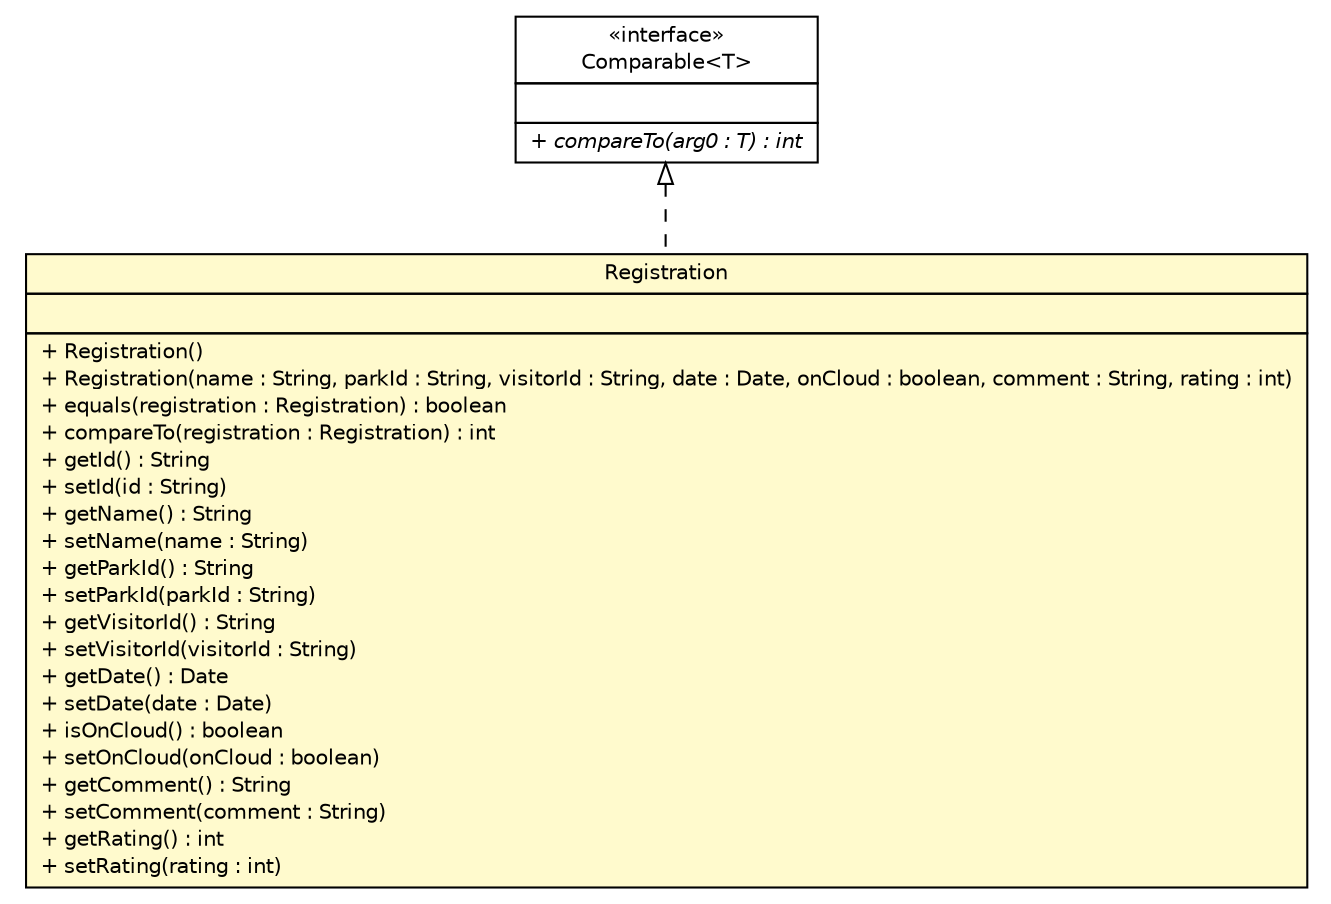#!/usr/local/bin/dot
#
# Class diagram 
# Generated by UMLGraph version R5_6 (http://www.umlgraph.org/)
#

digraph G {
	edge [fontname="Helvetica",fontsize=10,labelfontname="Helvetica",labelfontsize=10];
	node [fontname="Helvetica",fontsize=10,shape=plaintext];
	nodesep=0.25;
	ranksep=0.5;
	// edu.easternct.csc231.nationalparks.models.Registration
	c449 [label=<<table title="edu.easternct.csc231.nationalparks.models.Registration" border="0" cellborder="1" cellspacing="0" cellpadding="2" port="p" bgcolor="lemonChiffon" href="./Registration.html">
		<tr><td><table border="0" cellspacing="0" cellpadding="1">
<tr><td align="center" balign="center"> Registration </td></tr>
		</table></td></tr>
		<tr><td><table border="0" cellspacing="0" cellpadding="1">
<tr><td align="left" balign="left">  </td></tr>
		</table></td></tr>
		<tr><td><table border="0" cellspacing="0" cellpadding="1">
<tr><td align="left" balign="left"> + Registration() </td></tr>
<tr><td align="left" balign="left"> + Registration(name : String, parkId : String, visitorId : String, date : Date, onCloud : boolean, comment : String, rating : int) </td></tr>
<tr><td align="left" balign="left"> + equals(registration : Registration) : boolean </td></tr>
<tr><td align="left" balign="left"> + compareTo(registration : Registration) : int </td></tr>
<tr><td align="left" balign="left"> + getId() : String </td></tr>
<tr><td align="left" balign="left"> + setId(id : String) </td></tr>
<tr><td align="left" balign="left"> + getName() : String </td></tr>
<tr><td align="left" balign="left"> + setName(name : String) </td></tr>
<tr><td align="left" balign="left"> + getParkId() : String </td></tr>
<tr><td align="left" balign="left"> + setParkId(parkId : String) </td></tr>
<tr><td align="left" balign="left"> + getVisitorId() : String </td></tr>
<tr><td align="left" balign="left"> + setVisitorId(visitorId : String) </td></tr>
<tr><td align="left" balign="left"> + getDate() : Date </td></tr>
<tr><td align="left" balign="left"> + setDate(date : Date) </td></tr>
<tr><td align="left" balign="left"> + isOnCloud() : boolean </td></tr>
<tr><td align="left" balign="left"> + setOnCloud(onCloud : boolean) </td></tr>
<tr><td align="left" balign="left"> + getComment() : String </td></tr>
<tr><td align="left" balign="left"> + setComment(comment : String) </td></tr>
<tr><td align="left" balign="left"> + getRating() : int </td></tr>
<tr><td align="left" balign="left"> + setRating(rating : int) </td></tr>
		</table></td></tr>
		</table>>, URL="./Registration.html", fontname="Helvetica", fontcolor="black", fontsize=10.0];
	//edu.easternct.csc231.nationalparks.models.Registration implements java.lang.Comparable<T>
	c466:p -> c449:p [dir=back,arrowtail=empty,style=dashed];
	// java.lang.Comparable<T>
	c466 [label=<<table title="java.lang.Comparable" border="0" cellborder="1" cellspacing="0" cellpadding="2" port="p" href="http://java.sun.com/j2se/1.4.2/docs/api/java/lang/Comparable.html">
		<tr><td><table border="0" cellspacing="0" cellpadding="1">
<tr><td align="center" balign="center"> &#171;interface&#187; </td></tr>
<tr><td align="center" balign="center"> Comparable&lt;T&gt; </td></tr>
		</table></td></tr>
		<tr><td><table border="0" cellspacing="0" cellpadding="1">
<tr><td align="left" balign="left">  </td></tr>
		</table></td></tr>
		<tr><td><table border="0" cellspacing="0" cellpadding="1">
<tr><td align="left" balign="left"><font face="Helvetica-Oblique" point-size="10.0"> + compareTo(arg0 : T) : int </font></td></tr>
		</table></td></tr>
		</table>>, URL="http://java.sun.com/j2se/1.4.2/docs/api/java/lang/Comparable.html", fontname="Helvetica", fontcolor="black", fontsize=10.0];
}

